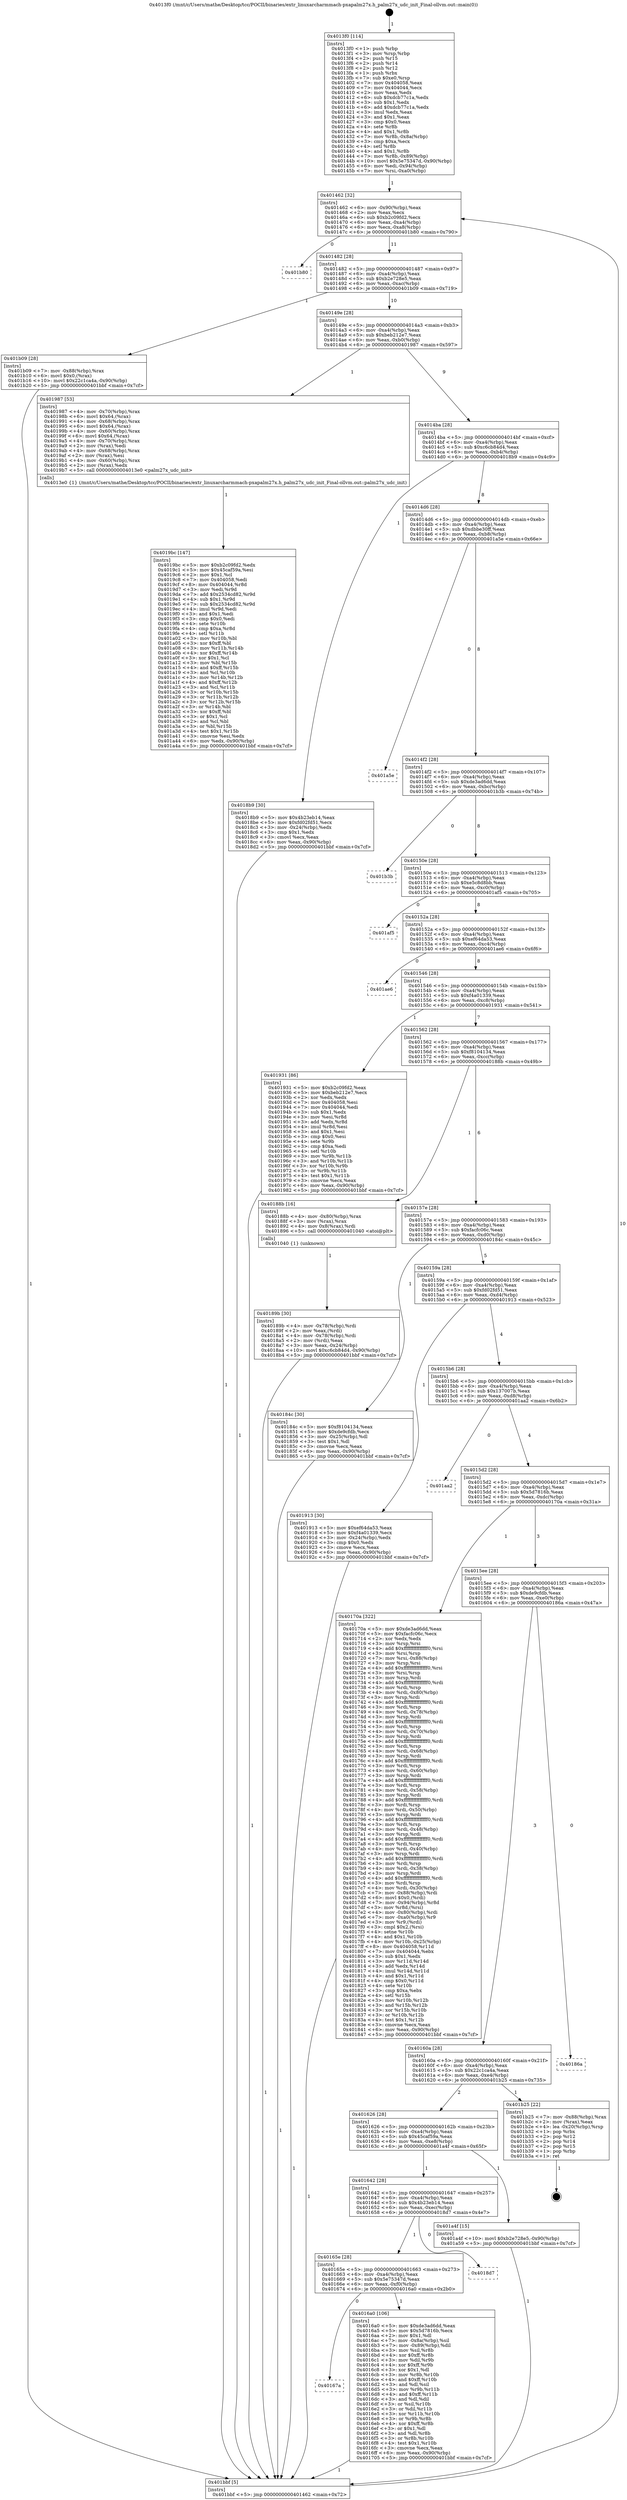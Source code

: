 digraph "0x4013f0" {
  label = "0x4013f0 (/mnt/c/Users/mathe/Desktop/tcc/POCII/binaries/extr_linuxarcharmmach-pxapalm27x.h_palm27x_udc_init_Final-ollvm.out::main(0))"
  labelloc = "t"
  node[shape=record]

  Entry [label="",width=0.3,height=0.3,shape=circle,fillcolor=black,style=filled]
  "0x401462" [label="{
     0x401462 [32]\l
     | [instrs]\l
     &nbsp;&nbsp;0x401462 \<+6\>: mov -0x90(%rbp),%eax\l
     &nbsp;&nbsp;0x401468 \<+2\>: mov %eax,%ecx\l
     &nbsp;&nbsp;0x40146a \<+6\>: sub $0xb2c09fd2,%ecx\l
     &nbsp;&nbsp;0x401470 \<+6\>: mov %eax,-0xa4(%rbp)\l
     &nbsp;&nbsp;0x401476 \<+6\>: mov %ecx,-0xa8(%rbp)\l
     &nbsp;&nbsp;0x40147c \<+6\>: je 0000000000401b80 \<main+0x790\>\l
  }"]
  "0x401b80" [label="{
     0x401b80\l
  }", style=dashed]
  "0x401482" [label="{
     0x401482 [28]\l
     | [instrs]\l
     &nbsp;&nbsp;0x401482 \<+5\>: jmp 0000000000401487 \<main+0x97\>\l
     &nbsp;&nbsp;0x401487 \<+6\>: mov -0xa4(%rbp),%eax\l
     &nbsp;&nbsp;0x40148d \<+5\>: sub $0xb2e728e5,%eax\l
     &nbsp;&nbsp;0x401492 \<+6\>: mov %eax,-0xac(%rbp)\l
     &nbsp;&nbsp;0x401498 \<+6\>: je 0000000000401b09 \<main+0x719\>\l
  }"]
  Exit [label="",width=0.3,height=0.3,shape=circle,fillcolor=black,style=filled,peripheries=2]
  "0x401b09" [label="{
     0x401b09 [28]\l
     | [instrs]\l
     &nbsp;&nbsp;0x401b09 \<+7\>: mov -0x88(%rbp),%rax\l
     &nbsp;&nbsp;0x401b10 \<+6\>: movl $0x0,(%rax)\l
     &nbsp;&nbsp;0x401b16 \<+10\>: movl $0x22c1ca4a,-0x90(%rbp)\l
     &nbsp;&nbsp;0x401b20 \<+5\>: jmp 0000000000401bbf \<main+0x7cf\>\l
  }"]
  "0x40149e" [label="{
     0x40149e [28]\l
     | [instrs]\l
     &nbsp;&nbsp;0x40149e \<+5\>: jmp 00000000004014a3 \<main+0xb3\>\l
     &nbsp;&nbsp;0x4014a3 \<+6\>: mov -0xa4(%rbp),%eax\l
     &nbsp;&nbsp;0x4014a9 \<+5\>: sub $0xbeb212e7,%eax\l
     &nbsp;&nbsp;0x4014ae \<+6\>: mov %eax,-0xb0(%rbp)\l
     &nbsp;&nbsp;0x4014b4 \<+6\>: je 0000000000401987 \<main+0x597\>\l
  }"]
  "0x4019bc" [label="{
     0x4019bc [147]\l
     | [instrs]\l
     &nbsp;&nbsp;0x4019bc \<+5\>: mov $0xb2c09fd2,%edx\l
     &nbsp;&nbsp;0x4019c1 \<+5\>: mov $0x45caf59a,%esi\l
     &nbsp;&nbsp;0x4019c6 \<+2\>: mov $0x1,%cl\l
     &nbsp;&nbsp;0x4019c8 \<+7\>: mov 0x404058,%edi\l
     &nbsp;&nbsp;0x4019cf \<+8\>: mov 0x404044,%r8d\l
     &nbsp;&nbsp;0x4019d7 \<+3\>: mov %edi,%r9d\l
     &nbsp;&nbsp;0x4019da \<+7\>: add $0x2534cd82,%r9d\l
     &nbsp;&nbsp;0x4019e1 \<+4\>: sub $0x1,%r9d\l
     &nbsp;&nbsp;0x4019e5 \<+7\>: sub $0x2534cd82,%r9d\l
     &nbsp;&nbsp;0x4019ec \<+4\>: imul %r9d,%edi\l
     &nbsp;&nbsp;0x4019f0 \<+3\>: and $0x1,%edi\l
     &nbsp;&nbsp;0x4019f3 \<+3\>: cmp $0x0,%edi\l
     &nbsp;&nbsp;0x4019f6 \<+4\>: sete %r10b\l
     &nbsp;&nbsp;0x4019fa \<+4\>: cmp $0xa,%r8d\l
     &nbsp;&nbsp;0x4019fe \<+4\>: setl %r11b\l
     &nbsp;&nbsp;0x401a02 \<+3\>: mov %r10b,%bl\l
     &nbsp;&nbsp;0x401a05 \<+3\>: xor $0xff,%bl\l
     &nbsp;&nbsp;0x401a08 \<+3\>: mov %r11b,%r14b\l
     &nbsp;&nbsp;0x401a0b \<+4\>: xor $0xff,%r14b\l
     &nbsp;&nbsp;0x401a0f \<+3\>: xor $0x1,%cl\l
     &nbsp;&nbsp;0x401a12 \<+3\>: mov %bl,%r15b\l
     &nbsp;&nbsp;0x401a15 \<+4\>: and $0xff,%r15b\l
     &nbsp;&nbsp;0x401a19 \<+3\>: and %cl,%r10b\l
     &nbsp;&nbsp;0x401a1c \<+3\>: mov %r14b,%r12b\l
     &nbsp;&nbsp;0x401a1f \<+4\>: and $0xff,%r12b\l
     &nbsp;&nbsp;0x401a23 \<+3\>: and %cl,%r11b\l
     &nbsp;&nbsp;0x401a26 \<+3\>: or %r10b,%r15b\l
     &nbsp;&nbsp;0x401a29 \<+3\>: or %r11b,%r12b\l
     &nbsp;&nbsp;0x401a2c \<+3\>: xor %r12b,%r15b\l
     &nbsp;&nbsp;0x401a2f \<+3\>: or %r14b,%bl\l
     &nbsp;&nbsp;0x401a32 \<+3\>: xor $0xff,%bl\l
     &nbsp;&nbsp;0x401a35 \<+3\>: or $0x1,%cl\l
     &nbsp;&nbsp;0x401a38 \<+2\>: and %cl,%bl\l
     &nbsp;&nbsp;0x401a3a \<+3\>: or %bl,%r15b\l
     &nbsp;&nbsp;0x401a3d \<+4\>: test $0x1,%r15b\l
     &nbsp;&nbsp;0x401a41 \<+3\>: cmovne %esi,%edx\l
     &nbsp;&nbsp;0x401a44 \<+6\>: mov %edx,-0x90(%rbp)\l
     &nbsp;&nbsp;0x401a4a \<+5\>: jmp 0000000000401bbf \<main+0x7cf\>\l
  }"]
  "0x401987" [label="{
     0x401987 [53]\l
     | [instrs]\l
     &nbsp;&nbsp;0x401987 \<+4\>: mov -0x70(%rbp),%rax\l
     &nbsp;&nbsp;0x40198b \<+6\>: movl $0x64,(%rax)\l
     &nbsp;&nbsp;0x401991 \<+4\>: mov -0x68(%rbp),%rax\l
     &nbsp;&nbsp;0x401995 \<+6\>: movl $0x64,(%rax)\l
     &nbsp;&nbsp;0x40199b \<+4\>: mov -0x60(%rbp),%rax\l
     &nbsp;&nbsp;0x40199f \<+6\>: movl $0x64,(%rax)\l
     &nbsp;&nbsp;0x4019a5 \<+4\>: mov -0x70(%rbp),%rax\l
     &nbsp;&nbsp;0x4019a9 \<+2\>: mov (%rax),%edi\l
     &nbsp;&nbsp;0x4019ab \<+4\>: mov -0x68(%rbp),%rax\l
     &nbsp;&nbsp;0x4019af \<+2\>: mov (%rax),%esi\l
     &nbsp;&nbsp;0x4019b1 \<+4\>: mov -0x60(%rbp),%rax\l
     &nbsp;&nbsp;0x4019b5 \<+2\>: mov (%rax),%edx\l
     &nbsp;&nbsp;0x4019b7 \<+5\>: call 00000000004013e0 \<palm27x_udc_init\>\l
     | [calls]\l
     &nbsp;&nbsp;0x4013e0 \{1\} (/mnt/c/Users/mathe/Desktop/tcc/POCII/binaries/extr_linuxarcharmmach-pxapalm27x.h_palm27x_udc_init_Final-ollvm.out::palm27x_udc_init)\l
  }"]
  "0x4014ba" [label="{
     0x4014ba [28]\l
     | [instrs]\l
     &nbsp;&nbsp;0x4014ba \<+5\>: jmp 00000000004014bf \<main+0xcf\>\l
     &nbsp;&nbsp;0x4014bf \<+6\>: mov -0xa4(%rbp),%eax\l
     &nbsp;&nbsp;0x4014c5 \<+5\>: sub $0xc6cb84d4,%eax\l
     &nbsp;&nbsp;0x4014ca \<+6\>: mov %eax,-0xb4(%rbp)\l
     &nbsp;&nbsp;0x4014d0 \<+6\>: je 00000000004018b9 \<main+0x4c9\>\l
  }"]
  "0x40189b" [label="{
     0x40189b [30]\l
     | [instrs]\l
     &nbsp;&nbsp;0x40189b \<+4\>: mov -0x78(%rbp),%rdi\l
     &nbsp;&nbsp;0x40189f \<+2\>: mov %eax,(%rdi)\l
     &nbsp;&nbsp;0x4018a1 \<+4\>: mov -0x78(%rbp),%rdi\l
     &nbsp;&nbsp;0x4018a5 \<+2\>: mov (%rdi),%eax\l
     &nbsp;&nbsp;0x4018a7 \<+3\>: mov %eax,-0x24(%rbp)\l
     &nbsp;&nbsp;0x4018aa \<+10\>: movl $0xc6cb84d4,-0x90(%rbp)\l
     &nbsp;&nbsp;0x4018b4 \<+5\>: jmp 0000000000401bbf \<main+0x7cf\>\l
  }"]
  "0x4018b9" [label="{
     0x4018b9 [30]\l
     | [instrs]\l
     &nbsp;&nbsp;0x4018b9 \<+5\>: mov $0x4b23eb14,%eax\l
     &nbsp;&nbsp;0x4018be \<+5\>: mov $0xfd02fd51,%ecx\l
     &nbsp;&nbsp;0x4018c3 \<+3\>: mov -0x24(%rbp),%edx\l
     &nbsp;&nbsp;0x4018c6 \<+3\>: cmp $0x1,%edx\l
     &nbsp;&nbsp;0x4018c9 \<+3\>: cmovl %ecx,%eax\l
     &nbsp;&nbsp;0x4018cc \<+6\>: mov %eax,-0x90(%rbp)\l
     &nbsp;&nbsp;0x4018d2 \<+5\>: jmp 0000000000401bbf \<main+0x7cf\>\l
  }"]
  "0x4014d6" [label="{
     0x4014d6 [28]\l
     | [instrs]\l
     &nbsp;&nbsp;0x4014d6 \<+5\>: jmp 00000000004014db \<main+0xeb\>\l
     &nbsp;&nbsp;0x4014db \<+6\>: mov -0xa4(%rbp),%eax\l
     &nbsp;&nbsp;0x4014e1 \<+5\>: sub $0xdbbe30ff,%eax\l
     &nbsp;&nbsp;0x4014e6 \<+6\>: mov %eax,-0xb8(%rbp)\l
     &nbsp;&nbsp;0x4014ec \<+6\>: je 0000000000401a5e \<main+0x66e\>\l
  }"]
  "0x4013f0" [label="{
     0x4013f0 [114]\l
     | [instrs]\l
     &nbsp;&nbsp;0x4013f0 \<+1\>: push %rbp\l
     &nbsp;&nbsp;0x4013f1 \<+3\>: mov %rsp,%rbp\l
     &nbsp;&nbsp;0x4013f4 \<+2\>: push %r15\l
     &nbsp;&nbsp;0x4013f6 \<+2\>: push %r14\l
     &nbsp;&nbsp;0x4013f8 \<+2\>: push %r12\l
     &nbsp;&nbsp;0x4013fa \<+1\>: push %rbx\l
     &nbsp;&nbsp;0x4013fb \<+7\>: sub $0xe0,%rsp\l
     &nbsp;&nbsp;0x401402 \<+7\>: mov 0x404058,%eax\l
     &nbsp;&nbsp;0x401409 \<+7\>: mov 0x404044,%ecx\l
     &nbsp;&nbsp;0x401410 \<+2\>: mov %eax,%edx\l
     &nbsp;&nbsp;0x401412 \<+6\>: sub $0xdcb77c1a,%edx\l
     &nbsp;&nbsp;0x401418 \<+3\>: sub $0x1,%edx\l
     &nbsp;&nbsp;0x40141b \<+6\>: add $0xdcb77c1a,%edx\l
     &nbsp;&nbsp;0x401421 \<+3\>: imul %edx,%eax\l
     &nbsp;&nbsp;0x401424 \<+3\>: and $0x1,%eax\l
     &nbsp;&nbsp;0x401427 \<+3\>: cmp $0x0,%eax\l
     &nbsp;&nbsp;0x40142a \<+4\>: sete %r8b\l
     &nbsp;&nbsp;0x40142e \<+4\>: and $0x1,%r8b\l
     &nbsp;&nbsp;0x401432 \<+7\>: mov %r8b,-0x8a(%rbp)\l
     &nbsp;&nbsp;0x401439 \<+3\>: cmp $0xa,%ecx\l
     &nbsp;&nbsp;0x40143c \<+4\>: setl %r8b\l
     &nbsp;&nbsp;0x401440 \<+4\>: and $0x1,%r8b\l
     &nbsp;&nbsp;0x401444 \<+7\>: mov %r8b,-0x89(%rbp)\l
     &nbsp;&nbsp;0x40144b \<+10\>: movl $0x5e75347d,-0x90(%rbp)\l
     &nbsp;&nbsp;0x401455 \<+6\>: mov %edi,-0x94(%rbp)\l
     &nbsp;&nbsp;0x40145b \<+7\>: mov %rsi,-0xa0(%rbp)\l
  }"]
  "0x401a5e" [label="{
     0x401a5e\l
  }", style=dashed]
  "0x4014f2" [label="{
     0x4014f2 [28]\l
     | [instrs]\l
     &nbsp;&nbsp;0x4014f2 \<+5\>: jmp 00000000004014f7 \<main+0x107\>\l
     &nbsp;&nbsp;0x4014f7 \<+6\>: mov -0xa4(%rbp),%eax\l
     &nbsp;&nbsp;0x4014fd \<+5\>: sub $0xde3ad6dd,%eax\l
     &nbsp;&nbsp;0x401502 \<+6\>: mov %eax,-0xbc(%rbp)\l
     &nbsp;&nbsp;0x401508 \<+6\>: je 0000000000401b3b \<main+0x74b\>\l
  }"]
  "0x401bbf" [label="{
     0x401bbf [5]\l
     | [instrs]\l
     &nbsp;&nbsp;0x401bbf \<+5\>: jmp 0000000000401462 \<main+0x72\>\l
  }"]
  "0x401b3b" [label="{
     0x401b3b\l
  }", style=dashed]
  "0x40150e" [label="{
     0x40150e [28]\l
     | [instrs]\l
     &nbsp;&nbsp;0x40150e \<+5\>: jmp 0000000000401513 \<main+0x123\>\l
     &nbsp;&nbsp;0x401513 \<+6\>: mov -0xa4(%rbp),%eax\l
     &nbsp;&nbsp;0x401519 \<+5\>: sub $0xe5c8d8bb,%eax\l
     &nbsp;&nbsp;0x40151e \<+6\>: mov %eax,-0xc0(%rbp)\l
     &nbsp;&nbsp;0x401524 \<+6\>: je 0000000000401af5 \<main+0x705\>\l
  }"]
  "0x40167a" [label="{
     0x40167a\l
  }", style=dashed]
  "0x401af5" [label="{
     0x401af5\l
  }", style=dashed]
  "0x40152a" [label="{
     0x40152a [28]\l
     | [instrs]\l
     &nbsp;&nbsp;0x40152a \<+5\>: jmp 000000000040152f \<main+0x13f\>\l
     &nbsp;&nbsp;0x40152f \<+6\>: mov -0xa4(%rbp),%eax\l
     &nbsp;&nbsp;0x401535 \<+5\>: sub $0xef64da53,%eax\l
     &nbsp;&nbsp;0x40153a \<+6\>: mov %eax,-0xc4(%rbp)\l
     &nbsp;&nbsp;0x401540 \<+6\>: je 0000000000401ae6 \<main+0x6f6\>\l
  }"]
  "0x4016a0" [label="{
     0x4016a0 [106]\l
     | [instrs]\l
     &nbsp;&nbsp;0x4016a0 \<+5\>: mov $0xde3ad6dd,%eax\l
     &nbsp;&nbsp;0x4016a5 \<+5\>: mov $0x5d7816b,%ecx\l
     &nbsp;&nbsp;0x4016aa \<+2\>: mov $0x1,%dl\l
     &nbsp;&nbsp;0x4016ac \<+7\>: mov -0x8a(%rbp),%sil\l
     &nbsp;&nbsp;0x4016b3 \<+7\>: mov -0x89(%rbp),%dil\l
     &nbsp;&nbsp;0x4016ba \<+3\>: mov %sil,%r8b\l
     &nbsp;&nbsp;0x4016bd \<+4\>: xor $0xff,%r8b\l
     &nbsp;&nbsp;0x4016c1 \<+3\>: mov %dil,%r9b\l
     &nbsp;&nbsp;0x4016c4 \<+4\>: xor $0xff,%r9b\l
     &nbsp;&nbsp;0x4016c8 \<+3\>: xor $0x1,%dl\l
     &nbsp;&nbsp;0x4016cb \<+3\>: mov %r8b,%r10b\l
     &nbsp;&nbsp;0x4016ce \<+4\>: and $0xff,%r10b\l
     &nbsp;&nbsp;0x4016d2 \<+3\>: and %dl,%sil\l
     &nbsp;&nbsp;0x4016d5 \<+3\>: mov %r9b,%r11b\l
     &nbsp;&nbsp;0x4016d8 \<+4\>: and $0xff,%r11b\l
     &nbsp;&nbsp;0x4016dc \<+3\>: and %dl,%dil\l
     &nbsp;&nbsp;0x4016df \<+3\>: or %sil,%r10b\l
     &nbsp;&nbsp;0x4016e2 \<+3\>: or %dil,%r11b\l
     &nbsp;&nbsp;0x4016e5 \<+3\>: xor %r11b,%r10b\l
     &nbsp;&nbsp;0x4016e8 \<+3\>: or %r9b,%r8b\l
     &nbsp;&nbsp;0x4016eb \<+4\>: xor $0xff,%r8b\l
     &nbsp;&nbsp;0x4016ef \<+3\>: or $0x1,%dl\l
     &nbsp;&nbsp;0x4016f2 \<+3\>: and %dl,%r8b\l
     &nbsp;&nbsp;0x4016f5 \<+3\>: or %r8b,%r10b\l
     &nbsp;&nbsp;0x4016f8 \<+4\>: test $0x1,%r10b\l
     &nbsp;&nbsp;0x4016fc \<+3\>: cmovne %ecx,%eax\l
     &nbsp;&nbsp;0x4016ff \<+6\>: mov %eax,-0x90(%rbp)\l
     &nbsp;&nbsp;0x401705 \<+5\>: jmp 0000000000401bbf \<main+0x7cf\>\l
  }"]
  "0x401ae6" [label="{
     0x401ae6\l
  }", style=dashed]
  "0x401546" [label="{
     0x401546 [28]\l
     | [instrs]\l
     &nbsp;&nbsp;0x401546 \<+5\>: jmp 000000000040154b \<main+0x15b\>\l
     &nbsp;&nbsp;0x40154b \<+6\>: mov -0xa4(%rbp),%eax\l
     &nbsp;&nbsp;0x401551 \<+5\>: sub $0xf4a01339,%eax\l
     &nbsp;&nbsp;0x401556 \<+6\>: mov %eax,-0xc8(%rbp)\l
     &nbsp;&nbsp;0x40155c \<+6\>: je 0000000000401931 \<main+0x541\>\l
  }"]
  "0x40165e" [label="{
     0x40165e [28]\l
     | [instrs]\l
     &nbsp;&nbsp;0x40165e \<+5\>: jmp 0000000000401663 \<main+0x273\>\l
     &nbsp;&nbsp;0x401663 \<+6\>: mov -0xa4(%rbp),%eax\l
     &nbsp;&nbsp;0x401669 \<+5\>: sub $0x5e75347d,%eax\l
     &nbsp;&nbsp;0x40166e \<+6\>: mov %eax,-0xf0(%rbp)\l
     &nbsp;&nbsp;0x401674 \<+6\>: je 00000000004016a0 \<main+0x2b0\>\l
  }"]
  "0x401931" [label="{
     0x401931 [86]\l
     | [instrs]\l
     &nbsp;&nbsp;0x401931 \<+5\>: mov $0xb2c09fd2,%eax\l
     &nbsp;&nbsp;0x401936 \<+5\>: mov $0xbeb212e7,%ecx\l
     &nbsp;&nbsp;0x40193b \<+2\>: xor %edx,%edx\l
     &nbsp;&nbsp;0x40193d \<+7\>: mov 0x404058,%esi\l
     &nbsp;&nbsp;0x401944 \<+7\>: mov 0x404044,%edi\l
     &nbsp;&nbsp;0x40194b \<+3\>: sub $0x1,%edx\l
     &nbsp;&nbsp;0x40194e \<+3\>: mov %esi,%r8d\l
     &nbsp;&nbsp;0x401951 \<+3\>: add %edx,%r8d\l
     &nbsp;&nbsp;0x401954 \<+4\>: imul %r8d,%esi\l
     &nbsp;&nbsp;0x401958 \<+3\>: and $0x1,%esi\l
     &nbsp;&nbsp;0x40195b \<+3\>: cmp $0x0,%esi\l
     &nbsp;&nbsp;0x40195e \<+4\>: sete %r9b\l
     &nbsp;&nbsp;0x401962 \<+3\>: cmp $0xa,%edi\l
     &nbsp;&nbsp;0x401965 \<+4\>: setl %r10b\l
     &nbsp;&nbsp;0x401969 \<+3\>: mov %r9b,%r11b\l
     &nbsp;&nbsp;0x40196c \<+3\>: and %r10b,%r11b\l
     &nbsp;&nbsp;0x40196f \<+3\>: xor %r10b,%r9b\l
     &nbsp;&nbsp;0x401972 \<+3\>: or %r9b,%r11b\l
     &nbsp;&nbsp;0x401975 \<+4\>: test $0x1,%r11b\l
     &nbsp;&nbsp;0x401979 \<+3\>: cmovne %ecx,%eax\l
     &nbsp;&nbsp;0x40197c \<+6\>: mov %eax,-0x90(%rbp)\l
     &nbsp;&nbsp;0x401982 \<+5\>: jmp 0000000000401bbf \<main+0x7cf\>\l
  }"]
  "0x401562" [label="{
     0x401562 [28]\l
     | [instrs]\l
     &nbsp;&nbsp;0x401562 \<+5\>: jmp 0000000000401567 \<main+0x177\>\l
     &nbsp;&nbsp;0x401567 \<+6\>: mov -0xa4(%rbp),%eax\l
     &nbsp;&nbsp;0x40156d \<+5\>: sub $0xf8104134,%eax\l
     &nbsp;&nbsp;0x401572 \<+6\>: mov %eax,-0xcc(%rbp)\l
     &nbsp;&nbsp;0x401578 \<+6\>: je 000000000040188b \<main+0x49b\>\l
  }"]
  "0x4018d7" [label="{
     0x4018d7\l
  }", style=dashed]
  "0x40188b" [label="{
     0x40188b [16]\l
     | [instrs]\l
     &nbsp;&nbsp;0x40188b \<+4\>: mov -0x80(%rbp),%rax\l
     &nbsp;&nbsp;0x40188f \<+3\>: mov (%rax),%rax\l
     &nbsp;&nbsp;0x401892 \<+4\>: mov 0x8(%rax),%rdi\l
     &nbsp;&nbsp;0x401896 \<+5\>: call 0000000000401040 \<atoi@plt\>\l
     | [calls]\l
     &nbsp;&nbsp;0x401040 \{1\} (unknown)\l
  }"]
  "0x40157e" [label="{
     0x40157e [28]\l
     | [instrs]\l
     &nbsp;&nbsp;0x40157e \<+5\>: jmp 0000000000401583 \<main+0x193\>\l
     &nbsp;&nbsp;0x401583 \<+6\>: mov -0xa4(%rbp),%eax\l
     &nbsp;&nbsp;0x401589 \<+5\>: sub $0xfacfc06c,%eax\l
     &nbsp;&nbsp;0x40158e \<+6\>: mov %eax,-0xd0(%rbp)\l
     &nbsp;&nbsp;0x401594 \<+6\>: je 000000000040184c \<main+0x45c\>\l
  }"]
  "0x401642" [label="{
     0x401642 [28]\l
     | [instrs]\l
     &nbsp;&nbsp;0x401642 \<+5\>: jmp 0000000000401647 \<main+0x257\>\l
     &nbsp;&nbsp;0x401647 \<+6\>: mov -0xa4(%rbp),%eax\l
     &nbsp;&nbsp;0x40164d \<+5\>: sub $0x4b23eb14,%eax\l
     &nbsp;&nbsp;0x401652 \<+6\>: mov %eax,-0xec(%rbp)\l
     &nbsp;&nbsp;0x401658 \<+6\>: je 00000000004018d7 \<main+0x4e7\>\l
  }"]
  "0x40184c" [label="{
     0x40184c [30]\l
     | [instrs]\l
     &nbsp;&nbsp;0x40184c \<+5\>: mov $0xf8104134,%eax\l
     &nbsp;&nbsp;0x401851 \<+5\>: mov $0xde9cfdb,%ecx\l
     &nbsp;&nbsp;0x401856 \<+3\>: mov -0x25(%rbp),%dl\l
     &nbsp;&nbsp;0x401859 \<+3\>: test $0x1,%dl\l
     &nbsp;&nbsp;0x40185c \<+3\>: cmovne %ecx,%eax\l
     &nbsp;&nbsp;0x40185f \<+6\>: mov %eax,-0x90(%rbp)\l
     &nbsp;&nbsp;0x401865 \<+5\>: jmp 0000000000401bbf \<main+0x7cf\>\l
  }"]
  "0x40159a" [label="{
     0x40159a [28]\l
     | [instrs]\l
     &nbsp;&nbsp;0x40159a \<+5\>: jmp 000000000040159f \<main+0x1af\>\l
     &nbsp;&nbsp;0x40159f \<+6\>: mov -0xa4(%rbp),%eax\l
     &nbsp;&nbsp;0x4015a5 \<+5\>: sub $0xfd02fd51,%eax\l
     &nbsp;&nbsp;0x4015aa \<+6\>: mov %eax,-0xd4(%rbp)\l
     &nbsp;&nbsp;0x4015b0 \<+6\>: je 0000000000401913 \<main+0x523\>\l
  }"]
  "0x401a4f" [label="{
     0x401a4f [15]\l
     | [instrs]\l
     &nbsp;&nbsp;0x401a4f \<+10\>: movl $0xb2e728e5,-0x90(%rbp)\l
     &nbsp;&nbsp;0x401a59 \<+5\>: jmp 0000000000401bbf \<main+0x7cf\>\l
  }"]
  "0x401913" [label="{
     0x401913 [30]\l
     | [instrs]\l
     &nbsp;&nbsp;0x401913 \<+5\>: mov $0xef64da53,%eax\l
     &nbsp;&nbsp;0x401918 \<+5\>: mov $0xf4a01339,%ecx\l
     &nbsp;&nbsp;0x40191d \<+3\>: mov -0x24(%rbp),%edx\l
     &nbsp;&nbsp;0x401920 \<+3\>: cmp $0x0,%edx\l
     &nbsp;&nbsp;0x401923 \<+3\>: cmove %ecx,%eax\l
     &nbsp;&nbsp;0x401926 \<+6\>: mov %eax,-0x90(%rbp)\l
     &nbsp;&nbsp;0x40192c \<+5\>: jmp 0000000000401bbf \<main+0x7cf\>\l
  }"]
  "0x4015b6" [label="{
     0x4015b6 [28]\l
     | [instrs]\l
     &nbsp;&nbsp;0x4015b6 \<+5\>: jmp 00000000004015bb \<main+0x1cb\>\l
     &nbsp;&nbsp;0x4015bb \<+6\>: mov -0xa4(%rbp),%eax\l
     &nbsp;&nbsp;0x4015c1 \<+5\>: sub $0x137007b,%eax\l
     &nbsp;&nbsp;0x4015c6 \<+6\>: mov %eax,-0xd8(%rbp)\l
     &nbsp;&nbsp;0x4015cc \<+6\>: je 0000000000401aa2 \<main+0x6b2\>\l
  }"]
  "0x401626" [label="{
     0x401626 [28]\l
     | [instrs]\l
     &nbsp;&nbsp;0x401626 \<+5\>: jmp 000000000040162b \<main+0x23b\>\l
     &nbsp;&nbsp;0x40162b \<+6\>: mov -0xa4(%rbp),%eax\l
     &nbsp;&nbsp;0x401631 \<+5\>: sub $0x45caf59a,%eax\l
     &nbsp;&nbsp;0x401636 \<+6\>: mov %eax,-0xe8(%rbp)\l
     &nbsp;&nbsp;0x40163c \<+6\>: je 0000000000401a4f \<main+0x65f\>\l
  }"]
  "0x401aa2" [label="{
     0x401aa2\l
  }", style=dashed]
  "0x4015d2" [label="{
     0x4015d2 [28]\l
     | [instrs]\l
     &nbsp;&nbsp;0x4015d2 \<+5\>: jmp 00000000004015d7 \<main+0x1e7\>\l
     &nbsp;&nbsp;0x4015d7 \<+6\>: mov -0xa4(%rbp),%eax\l
     &nbsp;&nbsp;0x4015dd \<+5\>: sub $0x5d7816b,%eax\l
     &nbsp;&nbsp;0x4015e2 \<+6\>: mov %eax,-0xdc(%rbp)\l
     &nbsp;&nbsp;0x4015e8 \<+6\>: je 000000000040170a \<main+0x31a\>\l
  }"]
  "0x401b25" [label="{
     0x401b25 [22]\l
     | [instrs]\l
     &nbsp;&nbsp;0x401b25 \<+7\>: mov -0x88(%rbp),%rax\l
     &nbsp;&nbsp;0x401b2c \<+2\>: mov (%rax),%eax\l
     &nbsp;&nbsp;0x401b2e \<+4\>: lea -0x20(%rbp),%rsp\l
     &nbsp;&nbsp;0x401b32 \<+1\>: pop %rbx\l
     &nbsp;&nbsp;0x401b33 \<+2\>: pop %r12\l
     &nbsp;&nbsp;0x401b35 \<+2\>: pop %r14\l
     &nbsp;&nbsp;0x401b37 \<+2\>: pop %r15\l
     &nbsp;&nbsp;0x401b39 \<+1\>: pop %rbp\l
     &nbsp;&nbsp;0x401b3a \<+1\>: ret\l
  }"]
  "0x40170a" [label="{
     0x40170a [322]\l
     | [instrs]\l
     &nbsp;&nbsp;0x40170a \<+5\>: mov $0xde3ad6dd,%eax\l
     &nbsp;&nbsp;0x40170f \<+5\>: mov $0xfacfc06c,%ecx\l
     &nbsp;&nbsp;0x401714 \<+2\>: xor %edx,%edx\l
     &nbsp;&nbsp;0x401716 \<+3\>: mov %rsp,%rsi\l
     &nbsp;&nbsp;0x401719 \<+4\>: add $0xfffffffffffffff0,%rsi\l
     &nbsp;&nbsp;0x40171d \<+3\>: mov %rsi,%rsp\l
     &nbsp;&nbsp;0x401720 \<+7\>: mov %rsi,-0x88(%rbp)\l
     &nbsp;&nbsp;0x401727 \<+3\>: mov %rsp,%rsi\l
     &nbsp;&nbsp;0x40172a \<+4\>: add $0xfffffffffffffff0,%rsi\l
     &nbsp;&nbsp;0x40172e \<+3\>: mov %rsi,%rsp\l
     &nbsp;&nbsp;0x401731 \<+3\>: mov %rsp,%rdi\l
     &nbsp;&nbsp;0x401734 \<+4\>: add $0xfffffffffffffff0,%rdi\l
     &nbsp;&nbsp;0x401738 \<+3\>: mov %rdi,%rsp\l
     &nbsp;&nbsp;0x40173b \<+4\>: mov %rdi,-0x80(%rbp)\l
     &nbsp;&nbsp;0x40173f \<+3\>: mov %rsp,%rdi\l
     &nbsp;&nbsp;0x401742 \<+4\>: add $0xfffffffffffffff0,%rdi\l
     &nbsp;&nbsp;0x401746 \<+3\>: mov %rdi,%rsp\l
     &nbsp;&nbsp;0x401749 \<+4\>: mov %rdi,-0x78(%rbp)\l
     &nbsp;&nbsp;0x40174d \<+3\>: mov %rsp,%rdi\l
     &nbsp;&nbsp;0x401750 \<+4\>: add $0xfffffffffffffff0,%rdi\l
     &nbsp;&nbsp;0x401754 \<+3\>: mov %rdi,%rsp\l
     &nbsp;&nbsp;0x401757 \<+4\>: mov %rdi,-0x70(%rbp)\l
     &nbsp;&nbsp;0x40175b \<+3\>: mov %rsp,%rdi\l
     &nbsp;&nbsp;0x40175e \<+4\>: add $0xfffffffffffffff0,%rdi\l
     &nbsp;&nbsp;0x401762 \<+3\>: mov %rdi,%rsp\l
     &nbsp;&nbsp;0x401765 \<+4\>: mov %rdi,-0x68(%rbp)\l
     &nbsp;&nbsp;0x401769 \<+3\>: mov %rsp,%rdi\l
     &nbsp;&nbsp;0x40176c \<+4\>: add $0xfffffffffffffff0,%rdi\l
     &nbsp;&nbsp;0x401770 \<+3\>: mov %rdi,%rsp\l
     &nbsp;&nbsp;0x401773 \<+4\>: mov %rdi,-0x60(%rbp)\l
     &nbsp;&nbsp;0x401777 \<+3\>: mov %rsp,%rdi\l
     &nbsp;&nbsp;0x40177a \<+4\>: add $0xfffffffffffffff0,%rdi\l
     &nbsp;&nbsp;0x40177e \<+3\>: mov %rdi,%rsp\l
     &nbsp;&nbsp;0x401781 \<+4\>: mov %rdi,-0x58(%rbp)\l
     &nbsp;&nbsp;0x401785 \<+3\>: mov %rsp,%rdi\l
     &nbsp;&nbsp;0x401788 \<+4\>: add $0xfffffffffffffff0,%rdi\l
     &nbsp;&nbsp;0x40178c \<+3\>: mov %rdi,%rsp\l
     &nbsp;&nbsp;0x40178f \<+4\>: mov %rdi,-0x50(%rbp)\l
     &nbsp;&nbsp;0x401793 \<+3\>: mov %rsp,%rdi\l
     &nbsp;&nbsp;0x401796 \<+4\>: add $0xfffffffffffffff0,%rdi\l
     &nbsp;&nbsp;0x40179a \<+3\>: mov %rdi,%rsp\l
     &nbsp;&nbsp;0x40179d \<+4\>: mov %rdi,-0x48(%rbp)\l
     &nbsp;&nbsp;0x4017a1 \<+3\>: mov %rsp,%rdi\l
     &nbsp;&nbsp;0x4017a4 \<+4\>: add $0xfffffffffffffff0,%rdi\l
     &nbsp;&nbsp;0x4017a8 \<+3\>: mov %rdi,%rsp\l
     &nbsp;&nbsp;0x4017ab \<+4\>: mov %rdi,-0x40(%rbp)\l
     &nbsp;&nbsp;0x4017af \<+3\>: mov %rsp,%rdi\l
     &nbsp;&nbsp;0x4017b2 \<+4\>: add $0xfffffffffffffff0,%rdi\l
     &nbsp;&nbsp;0x4017b6 \<+3\>: mov %rdi,%rsp\l
     &nbsp;&nbsp;0x4017b9 \<+4\>: mov %rdi,-0x38(%rbp)\l
     &nbsp;&nbsp;0x4017bd \<+3\>: mov %rsp,%rdi\l
     &nbsp;&nbsp;0x4017c0 \<+4\>: add $0xfffffffffffffff0,%rdi\l
     &nbsp;&nbsp;0x4017c4 \<+3\>: mov %rdi,%rsp\l
     &nbsp;&nbsp;0x4017c7 \<+4\>: mov %rdi,-0x30(%rbp)\l
     &nbsp;&nbsp;0x4017cb \<+7\>: mov -0x88(%rbp),%rdi\l
     &nbsp;&nbsp;0x4017d2 \<+6\>: movl $0x0,(%rdi)\l
     &nbsp;&nbsp;0x4017d8 \<+7\>: mov -0x94(%rbp),%r8d\l
     &nbsp;&nbsp;0x4017df \<+3\>: mov %r8d,(%rsi)\l
     &nbsp;&nbsp;0x4017e2 \<+4\>: mov -0x80(%rbp),%rdi\l
     &nbsp;&nbsp;0x4017e6 \<+7\>: mov -0xa0(%rbp),%r9\l
     &nbsp;&nbsp;0x4017ed \<+3\>: mov %r9,(%rdi)\l
     &nbsp;&nbsp;0x4017f0 \<+3\>: cmpl $0x2,(%rsi)\l
     &nbsp;&nbsp;0x4017f3 \<+4\>: setne %r10b\l
     &nbsp;&nbsp;0x4017f7 \<+4\>: and $0x1,%r10b\l
     &nbsp;&nbsp;0x4017fb \<+4\>: mov %r10b,-0x25(%rbp)\l
     &nbsp;&nbsp;0x4017ff \<+8\>: mov 0x404058,%r11d\l
     &nbsp;&nbsp;0x401807 \<+7\>: mov 0x404044,%ebx\l
     &nbsp;&nbsp;0x40180e \<+3\>: sub $0x1,%edx\l
     &nbsp;&nbsp;0x401811 \<+3\>: mov %r11d,%r14d\l
     &nbsp;&nbsp;0x401814 \<+3\>: add %edx,%r14d\l
     &nbsp;&nbsp;0x401817 \<+4\>: imul %r14d,%r11d\l
     &nbsp;&nbsp;0x40181b \<+4\>: and $0x1,%r11d\l
     &nbsp;&nbsp;0x40181f \<+4\>: cmp $0x0,%r11d\l
     &nbsp;&nbsp;0x401823 \<+4\>: sete %r10b\l
     &nbsp;&nbsp;0x401827 \<+3\>: cmp $0xa,%ebx\l
     &nbsp;&nbsp;0x40182a \<+4\>: setl %r15b\l
     &nbsp;&nbsp;0x40182e \<+3\>: mov %r10b,%r12b\l
     &nbsp;&nbsp;0x401831 \<+3\>: and %r15b,%r12b\l
     &nbsp;&nbsp;0x401834 \<+3\>: xor %r15b,%r10b\l
     &nbsp;&nbsp;0x401837 \<+3\>: or %r10b,%r12b\l
     &nbsp;&nbsp;0x40183a \<+4\>: test $0x1,%r12b\l
     &nbsp;&nbsp;0x40183e \<+3\>: cmovne %ecx,%eax\l
     &nbsp;&nbsp;0x401841 \<+6\>: mov %eax,-0x90(%rbp)\l
     &nbsp;&nbsp;0x401847 \<+5\>: jmp 0000000000401bbf \<main+0x7cf\>\l
  }"]
  "0x4015ee" [label="{
     0x4015ee [28]\l
     | [instrs]\l
     &nbsp;&nbsp;0x4015ee \<+5\>: jmp 00000000004015f3 \<main+0x203\>\l
     &nbsp;&nbsp;0x4015f3 \<+6\>: mov -0xa4(%rbp),%eax\l
     &nbsp;&nbsp;0x4015f9 \<+5\>: sub $0xde9cfdb,%eax\l
     &nbsp;&nbsp;0x4015fe \<+6\>: mov %eax,-0xe0(%rbp)\l
     &nbsp;&nbsp;0x401604 \<+6\>: je 000000000040186a \<main+0x47a\>\l
  }"]
  "0x40160a" [label="{
     0x40160a [28]\l
     | [instrs]\l
     &nbsp;&nbsp;0x40160a \<+5\>: jmp 000000000040160f \<main+0x21f\>\l
     &nbsp;&nbsp;0x40160f \<+6\>: mov -0xa4(%rbp),%eax\l
     &nbsp;&nbsp;0x401615 \<+5\>: sub $0x22c1ca4a,%eax\l
     &nbsp;&nbsp;0x40161a \<+6\>: mov %eax,-0xe4(%rbp)\l
     &nbsp;&nbsp;0x401620 \<+6\>: je 0000000000401b25 \<main+0x735\>\l
  }"]
  "0x40186a" [label="{
     0x40186a\l
  }", style=dashed]
  Entry -> "0x4013f0" [label=" 1"]
  "0x401462" -> "0x401b80" [label=" 0"]
  "0x401462" -> "0x401482" [label=" 11"]
  "0x401b25" -> Exit [label=" 1"]
  "0x401482" -> "0x401b09" [label=" 1"]
  "0x401482" -> "0x40149e" [label=" 10"]
  "0x401b09" -> "0x401bbf" [label=" 1"]
  "0x40149e" -> "0x401987" [label=" 1"]
  "0x40149e" -> "0x4014ba" [label=" 9"]
  "0x401a4f" -> "0x401bbf" [label=" 1"]
  "0x4014ba" -> "0x4018b9" [label=" 1"]
  "0x4014ba" -> "0x4014d6" [label=" 8"]
  "0x4019bc" -> "0x401bbf" [label=" 1"]
  "0x4014d6" -> "0x401a5e" [label=" 0"]
  "0x4014d6" -> "0x4014f2" [label=" 8"]
  "0x401931" -> "0x401bbf" [label=" 1"]
  "0x4014f2" -> "0x401b3b" [label=" 0"]
  "0x4014f2" -> "0x40150e" [label=" 8"]
  "0x401913" -> "0x401bbf" [label=" 1"]
  "0x40150e" -> "0x401af5" [label=" 0"]
  "0x40150e" -> "0x40152a" [label=" 8"]
  "0x4018b9" -> "0x401bbf" [label=" 1"]
  "0x40152a" -> "0x401ae6" [label=" 0"]
  "0x40152a" -> "0x401546" [label=" 8"]
  "0x40189b" -> "0x401bbf" [label=" 1"]
  "0x401546" -> "0x401931" [label=" 1"]
  "0x401546" -> "0x401562" [label=" 7"]
  "0x40184c" -> "0x401bbf" [label=" 1"]
  "0x401562" -> "0x40188b" [label=" 1"]
  "0x401562" -> "0x40157e" [label=" 6"]
  "0x40170a" -> "0x401bbf" [label=" 1"]
  "0x40157e" -> "0x40184c" [label=" 1"]
  "0x40157e" -> "0x40159a" [label=" 5"]
  "0x401bbf" -> "0x401462" [label=" 10"]
  "0x40159a" -> "0x401913" [label=" 1"]
  "0x40159a" -> "0x4015b6" [label=" 4"]
  "0x4013f0" -> "0x401462" [label=" 1"]
  "0x4015b6" -> "0x401aa2" [label=" 0"]
  "0x4015b6" -> "0x4015d2" [label=" 4"]
  "0x40165e" -> "0x40167a" [label=" 0"]
  "0x4015d2" -> "0x40170a" [label=" 1"]
  "0x4015d2" -> "0x4015ee" [label=" 3"]
  "0x40165e" -> "0x4016a0" [label=" 1"]
  "0x4015ee" -> "0x40186a" [label=" 0"]
  "0x4015ee" -> "0x40160a" [label=" 3"]
  "0x40188b" -> "0x40189b" [label=" 1"]
  "0x40160a" -> "0x401b25" [label=" 1"]
  "0x40160a" -> "0x401626" [label=" 2"]
  "0x4016a0" -> "0x401bbf" [label=" 1"]
  "0x401626" -> "0x401a4f" [label=" 1"]
  "0x401626" -> "0x401642" [label=" 1"]
  "0x401987" -> "0x4019bc" [label=" 1"]
  "0x401642" -> "0x4018d7" [label=" 0"]
  "0x401642" -> "0x40165e" [label=" 1"]
}
